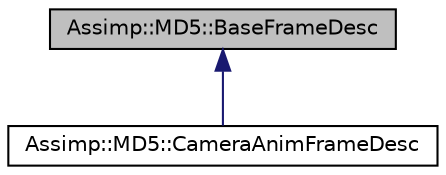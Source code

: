 digraph "Assimp::MD5::BaseFrameDesc"
{
  edge [fontname="Helvetica",fontsize="10",labelfontname="Helvetica",labelfontsize="10"];
  node [fontname="Helvetica",fontsize="10",shape=record];
  Node1 [label="Assimp::MD5::BaseFrameDesc",height=0.2,width=0.4,color="black", fillcolor="grey75", style="filled", fontcolor="black"];
  Node1 -> Node2 [dir="back",color="midnightblue",fontsize="10",style="solid",fontname="Helvetica"];
  Node2 [label="Assimp::MD5::CameraAnimFrameDesc",height=0.2,width=0.4,color="black", fillcolor="white", style="filled",URL="$struct_assimp_1_1_m_d5_1_1_camera_anim_frame_desc.html"];
}
